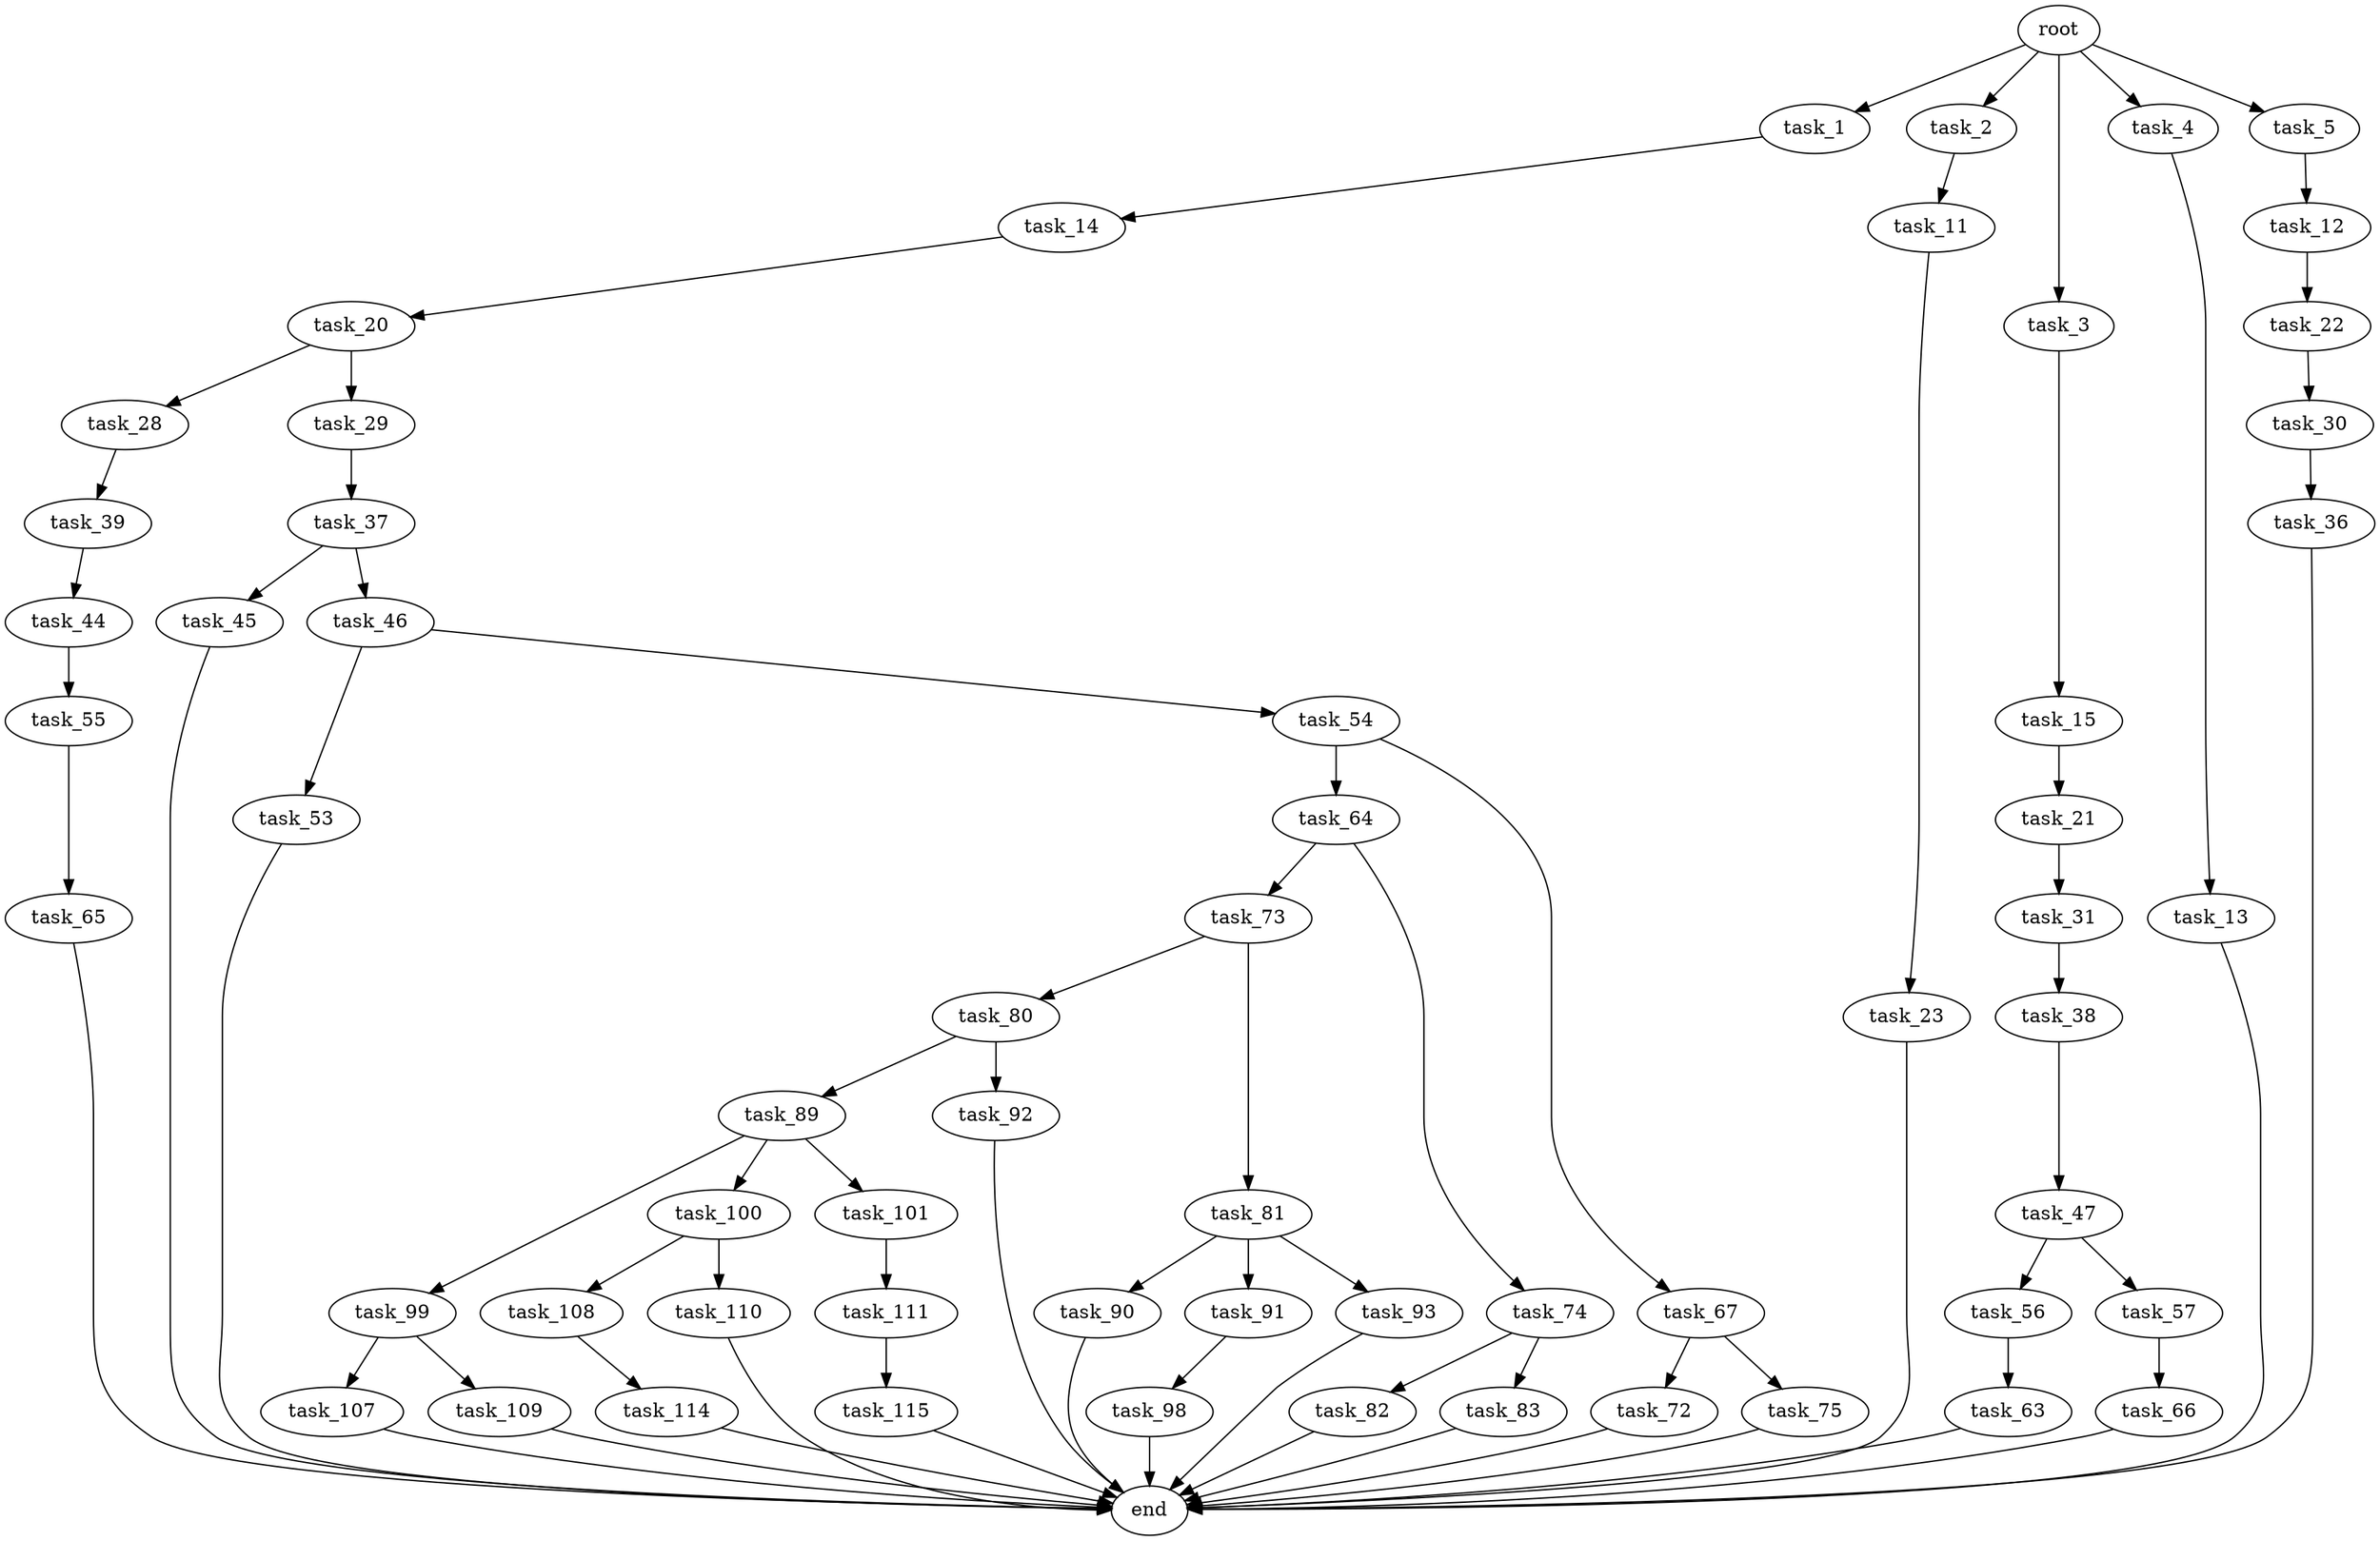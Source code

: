 digraph G {
  root [size="0.000000"];
  task_1 [size="67318210010.000000"];
  task_2 [size="4069569272.000000"];
  task_3 [size="53548573385.000000"];
  task_4 [size="60394672376.000000"];
  task_5 [size="368293445632.000000"];
  task_11 [size="134217728000.000000"];
  task_12 [size="9982632981.000000"];
  task_13 [size="1906102974.000000"];
  task_14 [size="549755813888.000000"];
  task_15 [size="28991029248.000000"];
  task_20 [size="13565781493.000000"];
  task_21 [size="91116903715.000000"];
  task_22 [size="368293445632.000000"];
  task_23 [size="28991029248.000000"];
  task_28 [size="27034098467.000000"];
  task_29 [size="20140942513.000000"];
  task_30 [size="549755813888.000000"];
  task_31 [size="1917011671.000000"];
  task_36 [size="231928233984.000000"];
  task_37 [size="811402645148.000000"];
  task_38 [size="231928233984.000000"];
  task_39 [size="8605070964.000000"];
  task_44 [size="134217728000.000000"];
  task_45 [size="2082497447.000000"];
  task_46 [size="24915513376.000000"];
  task_47 [size="571239614357.000000"];
  task_53 [size="751882409339.000000"];
  task_54 [size="190281455214.000000"];
  task_55 [size="277562618689.000000"];
  task_56 [size="182053598118.000000"];
  task_57 [size="68719476736.000000"];
  task_63 [size="1073741824000.000000"];
  task_64 [size="231928233984.000000"];
  task_65 [size="137934174492.000000"];
  task_66 [size="327969062177.000000"];
  task_67 [size="433967308142.000000"];
  task_72 [size="782757789696.000000"];
  task_73 [size="20077324550.000000"];
  task_74 [size="68719476736.000000"];
  task_75 [size="20824274983.000000"];
  task_80 [size="28991029248.000000"];
  task_81 [size="858040109.000000"];
  task_82 [size="28652147160.000000"];
  task_83 [size="191092193484.000000"];
  task_89 [size="863950406882.000000"];
  task_90 [size="549755813888.000000"];
  task_91 [size="368293445632.000000"];
  task_92 [size="134217728000.000000"];
  task_93 [size="33315221274.000000"];
  task_98 [size="32363611842.000000"];
  task_99 [size="1073741824000.000000"];
  task_100 [size="68719476736.000000"];
  task_101 [size="552090942938.000000"];
  task_107 [size="8589934592.000000"];
  task_108 [size="134217728000.000000"];
  task_109 [size="368293445632.000000"];
  task_110 [size="17445765308.000000"];
  task_111 [size="549755813888.000000"];
  task_114 [size="8589934592.000000"];
  task_115 [size="68719476736.000000"];
  end [size="0.000000"];

  root -> task_1 [size="1.000000"];
  root -> task_2 [size="1.000000"];
  root -> task_3 [size="1.000000"];
  root -> task_4 [size="1.000000"];
  root -> task_5 [size="1.000000"];
  task_1 -> task_14 [size="134217728.000000"];
  task_2 -> task_11 [size="75497472.000000"];
  task_3 -> task_15 [size="75497472.000000"];
  task_4 -> task_13 [size="75497472.000000"];
  task_5 -> task_12 [size="411041792.000000"];
  task_11 -> task_23 [size="209715200.000000"];
  task_12 -> task_22 [size="411041792.000000"];
  task_13 -> end [size="1.000000"];
  task_14 -> task_20 [size="536870912.000000"];
  task_15 -> task_21 [size="75497472.000000"];
  task_20 -> task_28 [size="33554432.000000"];
  task_20 -> task_29 [size="33554432.000000"];
  task_21 -> task_31 [size="75497472.000000"];
  task_22 -> task_30 [size="411041792.000000"];
  task_23 -> end [size="1.000000"];
  task_28 -> task_39 [size="536870912.000000"];
  task_29 -> task_37 [size="536870912.000000"];
  task_30 -> task_36 [size="536870912.000000"];
  task_31 -> task_38 [size="33554432.000000"];
  task_36 -> end [size="1.000000"];
  task_37 -> task_45 [size="679477248.000000"];
  task_37 -> task_46 [size="679477248.000000"];
  task_38 -> task_47 [size="301989888.000000"];
  task_39 -> task_44 [size="209715200.000000"];
  task_44 -> task_55 [size="209715200.000000"];
  task_45 -> end [size="1.000000"];
  task_46 -> task_53 [size="33554432.000000"];
  task_46 -> task_54 [size="33554432.000000"];
  task_47 -> task_56 [size="536870912.000000"];
  task_47 -> task_57 [size="536870912.000000"];
  task_53 -> end [size="1.000000"];
  task_54 -> task_64 [size="301989888.000000"];
  task_54 -> task_67 [size="301989888.000000"];
  task_55 -> task_65 [size="411041792.000000"];
  task_56 -> task_63 [size="134217728.000000"];
  task_57 -> task_66 [size="134217728.000000"];
  task_63 -> end [size="1.000000"];
  task_64 -> task_73 [size="301989888.000000"];
  task_64 -> task_74 [size="301989888.000000"];
  task_65 -> end [size="1.000000"];
  task_66 -> end [size="1.000000"];
  task_67 -> task_72 [size="679477248.000000"];
  task_67 -> task_75 [size="679477248.000000"];
  task_72 -> end [size="1.000000"];
  task_73 -> task_80 [size="536870912.000000"];
  task_73 -> task_81 [size="536870912.000000"];
  task_74 -> task_82 [size="134217728.000000"];
  task_74 -> task_83 [size="134217728.000000"];
  task_75 -> end [size="1.000000"];
  task_80 -> task_89 [size="75497472.000000"];
  task_80 -> task_92 [size="75497472.000000"];
  task_81 -> task_90 [size="33554432.000000"];
  task_81 -> task_91 [size="33554432.000000"];
  task_81 -> task_93 [size="33554432.000000"];
  task_82 -> end [size="1.000000"];
  task_83 -> end [size="1.000000"];
  task_89 -> task_99 [size="838860800.000000"];
  task_89 -> task_100 [size="838860800.000000"];
  task_89 -> task_101 [size="838860800.000000"];
  task_90 -> end [size="1.000000"];
  task_91 -> task_98 [size="411041792.000000"];
  task_92 -> end [size="1.000000"];
  task_93 -> end [size="1.000000"];
  task_98 -> end [size="1.000000"];
  task_99 -> task_107 [size="838860800.000000"];
  task_99 -> task_109 [size="838860800.000000"];
  task_100 -> task_108 [size="134217728.000000"];
  task_100 -> task_110 [size="134217728.000000"];
  task_101 -> task_111 [size="679477248.000000"];
  task_107 -> end [size="1.000000"];
  task_108 -> task_114 [size="209715200.000000"];
  task_109 -> end [size="1.000000"];
  task_110 -> end [size="1.000000"];
  task_111 -> task_115 [size="536870912.000000"];
  task_114 -> end [size="1.000000"];
  task_115 -> end [size="1.000000"];
}
